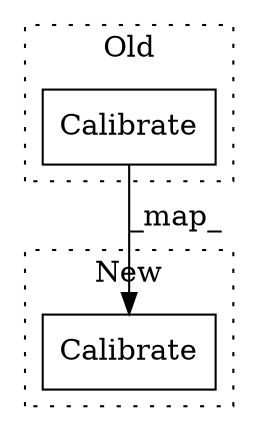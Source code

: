 digraph G {
subgraph cluster0 {
1 [label="Calibrate" a="32" s="7265" l="11" shape="box"];
label = "Old";
style="dotted";
}
subgraph cluster1 {
2 [label="Calibrate" a="32" s="7271" l="11" shape="box"];
label = "New";
style="dotted";
}
1 -> 2 [label="_map_"];
}